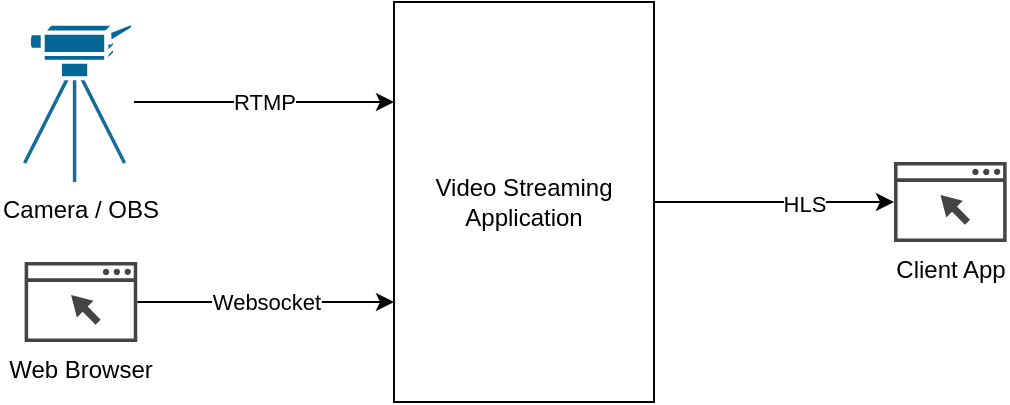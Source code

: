 <mxfile version="20.5.3" type="device"><diagram id="XpR6qKkqCK0wYsHcY7mC" name="Page-1"><mxGraphModel dx="1422" dy="794" grid="1" gridSize="10" guides="1" tooltips="1" connect="1" arrows="1" fold="1" page="1" pageScale="1" pageWidth="1169" pageHeight="1654" math="0" shadow="0"><root><mxCell id="0"/><mxCell id="1" parent="0"/><mxCell id="365Q3riLrrSBVHKJi33r-16" style="edgeStyle=orthogonalEdgeStyle;rounded=0;orthogonalLoop=1;jettySize=auto;html=1;" edge="1" parent="1" source="365Q3riLrrSBVHKJi33r-1"><mxGeometry relative="1" as="geometry"><mxPoint x="690" y="130" as="targetPoint"/></mxGeometry></mxCell><mxCell id="365Q3riLrrSBVHKJi33r-18" value="HLS" style="edgeLabel;html=1;align=center;verticalAlign=middle;resizable=0;points=[];" vertex="1" connectable="0" parent="365Q3riLrrSBVHKJi33r-16"><mxGeometry x="0.25" y="-1" relative="1" as="geometry"><mxPoint y="-1" as="offset"/></mxGeometry></mxCell><mxCell id="365Q3riLrrSBVHKJi33r-1" value="Video Streaming&lt;br&gt;Application" style="rounded=0;whiteSpace=wrap;html=1;" vertex="1" parent="1"><mxGeometry x="440" y="30" width="130" height="200" as="geometry"/></mxCell><mxCell id="365Q3riLrrSBVHKJi33r-14" value="RTMP" style="edgeStyle=orthogonalEdgeStyle;rounded=0;orthogonalLoop=1;jettySize=auto;html=1;entryX=0;entryY=0.25;entryDx=0;entryDy=0;" edge="1" parent="1" source="365Q3riLrrSBVHKJi33r-2" target="365Q3riLrrSBVHKJi33r-1"><mxGeometry relative="1" as="geometry"/></mxCell><mxCell id="365Q3riLrrSBVHKJi33r-2" value="Camera / OBS" style="shape=mxgraph.cisco.computers_and_peripherals.video_camera;html=1;pointerEvents=1;dashed=0;fillColor=#036897;strokeColor=#ffffff;strokeWidth=2;verticalLabelPosition=bottom;verticalAlign=top;align=center;outlineConnect=0;" vertex="1" parent="1"><mxGeometry x="255.31" y="40" width="54.69" height="80" as="geometry"/></mxCell><mxCell id="365Q3riLrrSBVHKJi33r-10" value="Websocket" style="edgeStyle=orthogonalEdgeStyle;rounded=0;orthogonalLoop=1;jettySize=auto;html=1;entryX=0;entryY=0.75;entryDx=0;entryDy=0;" edge="1" parent="1" source="365Q3riLrrSBVHKJi33r-8" target="365Q3riLrrSBVHKJi33r-1"><mxGeometry relative="1" as="geometry"/></mxCell><mxCell id="365Q3riLrrSBVHKJi33r-8" value="Web Browser" style="sketch=0;pointerEvents=1;shadow=0;dashed=0;html=1;strokeColor=none;fillColor=#434445;aspect=fixed;labelPosition=center;verticalLabelPosition=bottom;verticalAlign=top;align=center;outlineConnect=0;shape=mxgraph.vvd.web_browser;" vertex="1" parent="1"><mxGeometry x="255.31" y="160" width="56.33" height="40" as="geometry"/></mxCell><mxCell id="365Q3riLrrSBVHKJi33r-17" value="Client App" style="sketch=0;pointerEvents=1;shadow=0;dashed=0;html=1;strokeColor=none;fillColor=#434445;aspect=fixed;labelPosition=center;verticalLabelPosition=bottom;verticalAlign=top;align=center;outlineConnect=0;shape=mxgraph.vvd.web_browser;" vertex="1" parent="1"><mxGeometry x="690" y="110" width="56.33" height="40" as="geometry"/></mxCell></root></mxGraphModel></diagram></mxfile>
